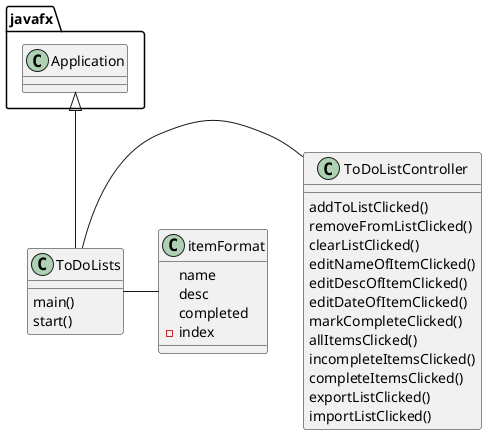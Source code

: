 @startuml
'https://plantuml.com/sequence-diagram


class ToDoLists
{
    main()
    start()
}

class ToDoListController
{
    /'addListClicked()
    removeListClicked()
    editListTitleClicked()'/
    addToListClicked()
    removeFromListClicked()
    clearListClicked()
    editNameOfItemClicked()
    editDescOfItemClicked()
    editDateOfItemClicked()
    markCompleteClicked()
    allItemsClicked()
    incompleteItemsClicked()
    completeItemsClicked()
    exportListClicked()
    importListClicked()
    'needs readme.md'
}

class itemFormat
{
    name
    desc
    completed
    -index
}

javafx.Application <|-- ToDoLists
ToDoLists - ToDoListController
ToDoLists - itemFormat

@enduml